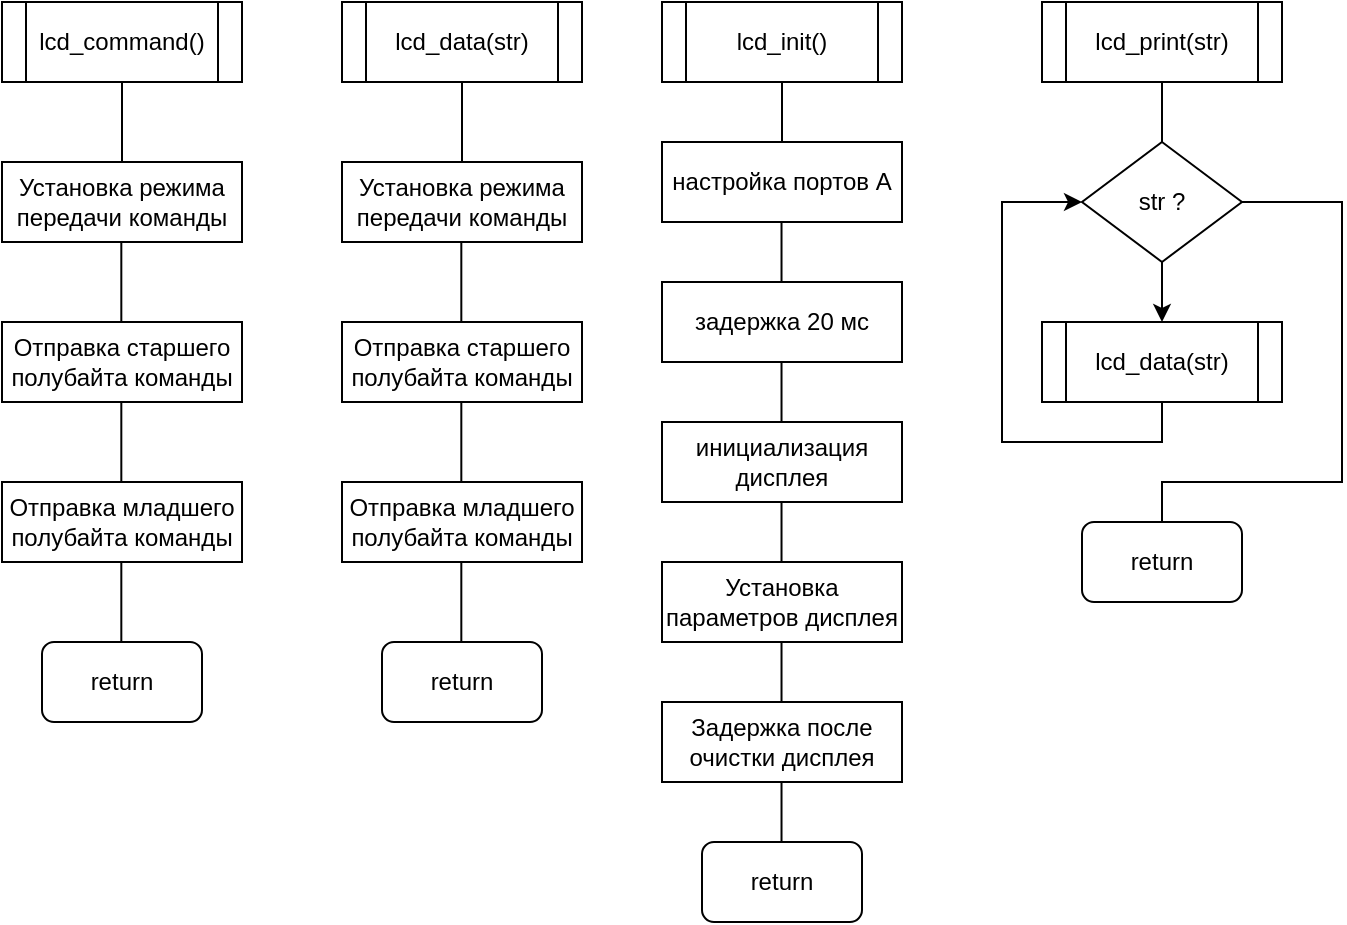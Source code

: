 <mxfile version="25.0.3">
  <diagram name="Page-1" id="f85BPJmWYStcgmXrGDqM">
    <mxGraphModel dx="1358" dy="567" grid="1" gridSize="10" guides="1" tooltips="1" connect="1" arrows="1" fold="1" page="1" pageScale="1" pageWidth="850" pageHeight="1100" math="0" shadow="0">
      <root>
        <mxCell id="0" />
        <mxCell id="1" parent="0" />
        <mxCell id="gmwgh-llrA10mUrHJ3mJ-2" value="lcd_command()" style="shape=process;whiteSpace=wrap;html=1;backgroundOutline=1;" vertex="1" parent="1">
          <mxGeometry x="150" y="120" width="120" height="40" as="geometry" />
        </mxCell>
        <mxCell id="gmwgh-llrA10mUrHJ3mJ-3" value="Установка режима передачи команды" style="rounded=0;whiteSpace=wrap;html=1;" vertex="1" parent="1">
          <mxGeometry x="150" y="200" width="120" height="40" as="geometry" />
        </mxCell>
        <mxCell id="gmwgh-llrA10mUrHJ3mJ-4" value="Отправка старшего полубайта команды" style="rounded=0;whiteSpace=wrap;html=1;" vertex="1" parent="1">
          <mxGeometry x="150" y="280" width="120" height="40" as="geometry" />
        </mxCell>
        <mxCell id="gmwgh-llrA10mUrHJ3mJ-5" value="Отправка младшего полубайта команды" style="rounded=0;whiteSpace=wrap;html=1;" vertex="1" parent="1">
          <mxGeometry x="150" y="360" width="120" height="40" as="geometry" />
        </mxCell>
        <mxCell id="gmwgh-llrA10mUrHJ3mJ-6" value="return" style="rounded=1;whiteSpace=wrap;html=1;" vertex="1" parent="1">
          <mxGeometry x="170" y="440" width="80" height="40" as="geometry" />
        </mxCell>
        <mxCell id="gmwgh-llrA10mUrHJ3mJ-7" value="" style="endArrow=none;html=1;rounded=0;entryX=0.5;entryY=1;entryDx=0;entryDy=0;exitX=0.5;exitY=0;exitDx=0;exitDy=0;" edge="1" parent="1" source="gmwgh-llrA10mUrHJ3mJ-3" target="gmwgh-llrA10mUrHJ3mJ-2">
          <mxGeometry width="50" height="50" relative="1" as="geometry">
            <mxPoint x="300" y="330" as="sourcePoint" />
            <mxPoint x="350" y="280" as="targetPoint" />
          </mxGeometry>
        </mxCell>
        <mxCell id="gmwgh-llrA10mUrHJ3mJ-8" value="" style="endArrow=none;html=1;rounded=0;entryX=0.5;entryY=1;entryDx=0;entryDy=0;exitX=0.5;exitY=0;exitDx=0;exitDy=0;" edge="1" parent="1">
          <mxGeometry width="50" height="50" relative="1" as="geometry">
            <mxPoint x="209.66" y="280" as="sourcePoint" />
            <mxPoint x="209.66" y="240" as="targetPoint" />
          </mxGeometry>
        </mxCell>
        <mxCell id="gmwgh-llrA10mUrHJ3mJ-9" value="" style="endArrow=none;html=1;rounded=0;entryX=0.5;entryY=1;entryDx=0;entryDy=0;exitX=0.5;exitY=0;exitDx=0;exitDy=0;" edge="1" parent="1">
          <mxGeometry width="50" height="50" relative="1" as="geometry">
            <mxPoint x="209.66" y="360" as="sourcePoint" />
            <mxPoint x="209.66" y="320" as="targetPoint" />
          </mxGeometry>
        </mxCell>
        <mxCell id="gmwgh-llrA10mUrHJ3mJ-10" value="" style="endArrow=none;html=1;rounded=0;entryX=0.5;entryY=1;entryDx=0;entryDy=0;exitX=0.5;exitY=0;exitDx=0;exitDy=0;" edge="1" parent="1">
          <mxGeometry width="50" height="50" relative="1" as="geometry">
            <mxPoint x="209.66" y="440" as="sourcePoint" />
            <mxPoint x="209.66" y="400" as="targetPoint" />
          </mxGeometry>
        </mxCell>
        <mxCell id="gmwgh-llrA10mUrHJ3mJ-11" value="lcd_init()" style="shape=process;whiteSpace=wrap;html=1;backgroundOutline=1;" vertex="1" parent="1">
          <mxGeometry x="480" y="120" width="120" height="40" as="geometry" />
        </mxCell>
        <mxCell id="gmwgh-llrA10mUrHJ3mJ-12" value="настройка портов А" style="rounded=0;whiteSpace=wrap;html=1;" vertex="1" parent="1">
          <mxGeometry x="480" y="190" width="120" height="40" as="geometry" />
        </mxCell>
        <mxCell id="gmwgh-llrA10mUrHJ3mJ-13" value="задержка 20 мс" style="rounded=0;whiteSpace=wrap;html=1;" vertex="1" parent="1">
          <mxGeometry x="480" y="260" width="120" height="40" as="geometry" />
        </mxCell>
        <mxCell id="gmwgh-llrA10mUrHJ3mJ-14" value="инициализация дисплея" style="rounded=0;whiteSpace=wrap;html=1;" vertex="1" parent="1">
          <mxGeometry x="480" y="330" width="120" height="40" as="geometry" />
        </mxCell>
        <mxCell id="gmwgh-llrA10mUrHJ3mJ-15" value="Установка параметров дисплея" style="rounded=0;whiteSpace=wrap;html=1;" vertex="1" parent="1">
          <mxGeometry x="480" y="400" width="120" height="40" as="geometry" />
        </mxCell>
        <mxCell id="gmwgh-llrA10mUrHJ3mJ-16" value="Задержка после очистки дисплея" style="rounded=0;whiteSpace=wrap;html=1;" vertex="1" parent="1">
          <mxGeometry x="480" y="470" width="120" height="40" as="geometry" />
        </mxCell>
        <mxCell id="gmwgh-llrA10mUrHJ3mJ-17" value="return" style="rounded=1;whiteSpace=wrap;html=1;" vertex="1" parent="1">
          <mxGeometry x="500" y="540" width="80" height="40" as="geometry" />
        </mxCell>
        <mxCell id="gmwgh-llrA10mUrHJ3mJ-18" value="" style="endArrow=none;html=1;rounded=0;entryX=0.5;entryY=1;entryDx=0;entryDy=0;exitX=0.5;exitY=0;exitDx=0;exitDy=0;" edge="1" parent="1" source="gmwgh-llrA10mUrHJ3mJ-12" target="gmwgh-llrA10mUrHJ3mJ-11">
          <mxGeometry width="50" height="50" relative="1" as="geometry">
            <mxPoint x="590" y="230" as="sourcePoint" />
            <mxPoint x="640" y="180" as="targetPoint" />
          </mxGeometry>
        </mxCell>
        <mxCell id="gmwgh-llrA10mUrHJ3mJ-19" value="" style="endArrow=none;html=1;rounded=0;entryX=0.5;entryY=1;entryDx=0;entryDy=0;exitX=0.5;exitY=0;exitDx=0;exitDy=0;" edge="1" parent="1">
          <mxGeometry width="50" height="50" relative="1" as="geometry">
            <mxPoint x="539.76" y="260" as="sourcePoint" />
            <mxPoint x="539.76" y="230" as="targetPoint" />
          </mxGeometry>
        </mxCell>
        <mxCell id="gmwgh-llrA10mUrHJ3mJ-20" value="" style="endArrow=none;html=1;rounded=0;entryX=0.5;entryY=1;entryDx=0;entryDy=0;exitX=0.5;exitY=0;exitDx=0;exitDy=0;" edge="1" parent="1">
          <mxGeometry width="50" height="50" relative="1" as="geometry">
            <mxPoint x="539.76" y="330" as="sourcePoint" />
            <mxPoint x="539.76" y="300" as="targetPoint" />
          </mxGeometry>
        </mxCell>
        <mxCell id="gmwgh-llrA10mUrHJ3mJ-21" value="" style="endArrow=none;html=1;rounded=0;entryX=0.5;entryY=1;entryDx=0;entryDy=0;exitX=0.5;exitY=0;exitDx=0;exitDy=0;" edge="1" parent="1">
          <mxGeometry width="50" height="50" relative="1" as="geometry">
            <mxPoint x="539.76" y="400" as="sourcePoint" />
            <mxPoint x="539.76" y="370" as="targetPoint" />
          </mxGeometry>
        </mxCell>
        <mxCell id="gmwgh-llrA10mUrHJ3mJ-22" value="" style="endArrow=none;html=1;rounded=0;entryX=0.5;entryY=1;entryDx=0;entryDy=0;exitX=0.5;exitY=0;exitDx=0;exitDy=0;" edge="1" parent="1">
          <mxGeometry width="50" height="50" relative="1" as="geometry">
            <mxPoint x="539.76" y="470" as="sourcePoint" />
            <mxPoint x="539.76" y="440" as="targetPoint" />
          </mxGeometry>
        </mxCell>
        <mxCell id="gmwgh-llrA10mUrHJ3mJ-23" value="" style="endArrow=none;html=1;rounded=0;entryX=0.5;entryY=1;entryDx=0;entryDy=0;exitX=0.5;exitY=0;exitDx=0;exitDy=0;" edge="1" parent="1">
          <mxGeometry width="50" height="50" relative="1" as="geometry">
            <mxPoint x="539.76" y="540" as="sourcePoint" />
            <mxPoint x="539.76" y="510" as="targetPoint" />
          </mxGeometry>
        </mxCell>
        <mxCell id="gmwgh-llrA10mUrHJ3mJ-24" value="lcd_print(str)" style="shape=process;whiteSpace=wrap;html=1;backgroundOutline=1;" vertex="1" parent="1">
          <mxGeometry x="670" y="120" width="120" height="40" as="geometry" />
        </mxCell>
        <mxCell id="gmwgh-llrA10mUrHJ3mJ-25" value="str ?" style="rhombus;whiteSpace=wrap;html=1;" vertex="1" parent="1">
          <mxGeometry x="690" y="190" width="80" height="60" as="geometry" />
        </mxCell>
        <mxCell id="gmwgh-llrA10mUrHJ3mJ-26" value="lcd_data(str)" style="shape=process;whiteSpace=wrap;html=1;backgroundOutline=1;" vertex="1" parent="1">
          <mxGeometry x="670" y="280" width="120" height="40" as="geometry" />
        </mxCell>
        <mxCell id="gmwgh-llrA10mUrHJ3mJ-27" value="" style="endArrow=classic;html=1;rounded=0;exitX=0.5;exitY=1;exitDx=0;exitDy=0;entryX=0.5;entryY=0;entryDx=0;entryDy=0;" edge="1" parent="1" source="gmwgh-llrA10mUrHJ3mJ-25" target="gmwgh-llrA10mUrHJ3mJ-26">
          <mxGeometry width="50" height="50" relative="1" as="geometry">
            <mxPoint x="660" y="270" as="sourcePoint" />
            <mxPoint x="710" y="220" as="targetPoint" />
          </mxGeometry>
        </mxCell>
        <mxCell id="gmwgh-llrA10mUrHJ3mJ-28" value="" style="endArrow=classic;html=1;rounded=0;exitX=0.5;exitY=1;exitDx=0;exitDy=0;entryX=0;entryY=0.5;entryDx=0;entryDy=0;" edge="1" parent="1" source="gmwgh-llrA10mUrHJ3mJ-26" target="gmwgh-llrA10mUrHJ3mJ-25">
          <mxGeometry width="50" height="50" relative="1" as="geometry">
            <mxPoint x="660" y="270" as="sourcePoint" />
            <mxPoint x="710" y="220" as="targetPoint" />
            <Array as="points">
              <mxPoint x="730" y="340" />
              <mxPoint x="650" y="340" />
              <mxPoint x="650" y="220" />
            </Array>
          </mxGeometry>
        </mxCell>
        <mxCell id="gmwgh-llrA10mUrHJ3mJ-29" value="" style="endArrow=none;html=1;rounded=0;entryX=0.5;entryY=1;entryDx=0;entryDy=0;exitX=0.5;exitY=0;exitDx=0;exitDy=0;" edge="1" parent="1" source="gmwgh-llrA10mUrHJ3mJ-25" target="gmwgh-llrA10mUrHJ3mJ-24">
          <mxGeometry width="50" height="50" relative="1" as="geometry">
            <mxPoint x="660" y="300" as="sourcePoint" />
            <mxPoint x="710" y="250" as="targetPoint" />
          </mxGeometry>
        </mxCell>
        <mxCell id="gmwgh-llrA10mUrHJ3mJ-30" value="return" style="rounded=1;whiteSpace=wrap;html=1;" vertex="1" parent="1">
          <mxGeometry x="690" y="380" width="80" height="40" as="geometry" />
        </mxCell>
        <mxCell id="gmwgh-llrA10mUrHJ3mJ-31" value="" style="endArrow=none;html=1;rounded=0;entryX=1;entryY=0.5;entryDx=0;entryDy=0;exitX=0.5;exitY=0;exitDx=0;exitDy=0;" edge="1" parent="1" source="gmwgh-llrA10mUrHJ3mJ-30" target="gmwgh-llrA10mUrHJ3mJ-25">
          <mxGeometry width="50" height="50" relative="1" as="geometry">
            <mxPoint x="610" y="350" as="sourcePoint" />
            <mxPoint x="660" y="300" as="targetPoint" />
            <Array as="points">
              <mxPoint x="730" y="360" />
              <mxPoint x="820" y="360" />
              <mxPoint x="820" y="220" />
            </Array>
          </mxGeometry>
        </mxCell>
        <mxCell id="gmwgh-llrA10mUrHJ3mJ-32" value="lcd_data(str)" style="shape=process;whiteSpace=wrap;html=1;backgroundOutline=1;" vertex="1" parent="1">
          <mxGeometry x="320" y="120" width="120" height="40" as="geometry" />
        </mxCell>
        <mxCell id="gmwgh-llrA10mUrHJ3mJ-33" value="Установка режима передачи команды" style="rounded=0;whiteSpace=wrap;html=1;" vertex="1" parent="1">
          <mxGeometry x="320" y="200" width="120" height="40" as="geometry" />
        </mxCell>
        <mxCell id="gmwgh-llrA10mUrHJ3mJ-34" value="Отправка старшего полубайта команды" style="rounded=0;whiteSpace=wrap;html=1;" vertex="1" parent="1">
          <mxGeometry x="320" y="280" width="120" height="40" as="geometry" />
        </mxCell>
        <mxCell id="gmwgh-llrA10mUrHJ3mJ-35" value="Отправка младшего полубайта команды" style="rounded=0;whiteSpace=wrap;html=1;" vertex="1" parent="1">
          <mxGeometry x="320" y="360" width="120" height="40" as="geometry" />
        </mxCell>
        <mxCell id="gmwgh-llrA10mUrHJ3mJ-36" value="return" style="rounded=1;whiteSpace=wrap;html=1;" vertex="1" parent="1">
          <mxGeometry x="340" y="440" width="80" height="40" as="geometry" />
        </mxCell>
        <mxCell id="gmwgh-llrA10mUrHJ3mJ-37" value="" style="endArrow=none;html=1;rounded=0;entryX=0.5;entryY=1;entryDx=0;entryDy=0;exitX=0.5;exitY=0;exitDx=0;exitDy=0;" edge="1" parent="1" source="gmwgh-llrA10mUrHJ3mJ-33" target="gmwgh-llrA10mUrHJ3mJ-32">
          <mxGeometry width="50" height="50" relative="1" as="geometry">
            <mxPoint x="470" y="330" as="sourcePoint" />
            <mxPoint x="520" y="280" as="targetPoint" />
          </mxGeometry>
        </mxCell>
        <mxCell id="gmwgh-llrA10mUrHJ3mJ-38" value="" style="endArrow=none;html=1;rounded=0;entryX=0.5;entryY=1;entryDx=0;entryDy=0;exitX=0.5;exitY=0;exitDx=0;exitDy=0;" edge="1" parent="1">
          <mxGeometry width="50" height="50" relative="1" as="geometry">
            <mxPoint x="379.66" y="280" as="sourcePoint" />
            <mxPoint x="379.66" y="240" as="targetPoint" />
          </mxGeometry>
        </mxCell>
        <mxCell id="gmwgh-llrA10mUrHJ3mJ-39" value="" style="endArrow=none;html=1;rounded=0;entryX=0.5;entryY=1;entryDx=0;entryDy=0;exitX=0.5;exitY=0;exitDx=0;exitDy=0;" edge="1" parent="1">
          <mxGeometry width="50" height="50" relative="1" as="geometry">
            <mxPoint x="379.66" y="360" as="sourcePoint" />
            <mxPoint x="379.66" y="320" as="targetPoint" />
          </mxGeometry>
        </mxCell>
        <mxCell id="gmwgh-llrA10mUrHJ3mJ-40" value="" style="endArrow=none;html=1;rounded=0;entryX=0.5;entryY=1;entryDx=0;entryDy=0;exitX=0.5;exitY=0;exitDx=0;exitDy=0;" edge="1" parent="1">
          <mxGeometry width="50" height="50" relative="1" as="geometry">
            <mxPoint x="379.66" y="440" as="sourcePoint" />
            <mxPoint x="379.66" y="400" as="targetPoint" />
          </mxGeometry>
        </mxCell>
      </root>
    </mxGraphModel>
  </diagram>
</mxfile>
